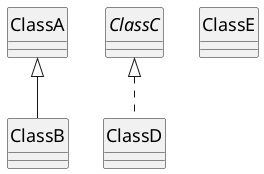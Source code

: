 @startuml
skinparam classAttributeIconSize 0
skinparam monochrome true
skinparam classFontSize 18
skinparam classFontName Menlo
skinparam classAttributeFontSize 18
skinparam classAttributeFontName Menlo
skinparam shadowing false

hide circle

class ClassA {

}

class ClassB extends ClassA {

}

interface ClassC {

}

class ClassD implements ClassC {

}

class ClassD {

}

class ClassE {

}
@enduml